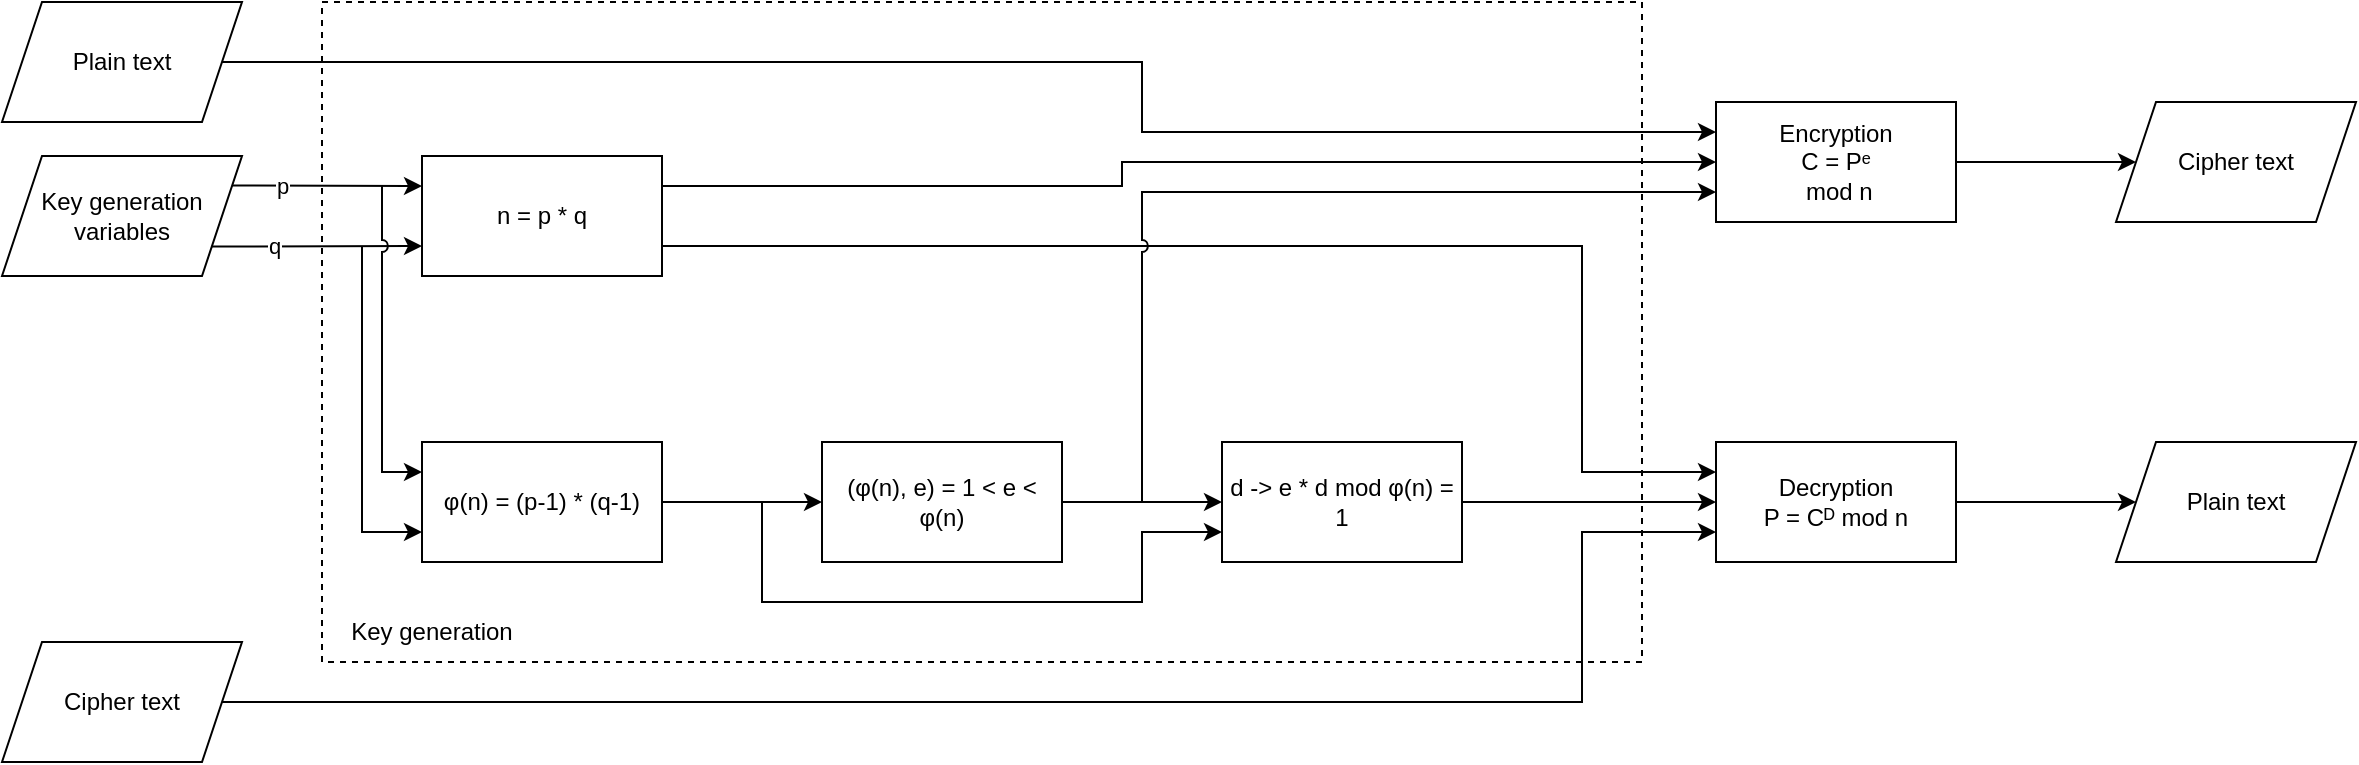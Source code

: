 <mxfile version="22.1.16" type="device">
  <diagram id="C5RBs43oDa-KdzZeNtuy" name="Page-1">
    <mxGraphModel dx="1646" dy="482" grid="1" gridSize="10" guides="1" tooltips="1" connect="1" arrows="1" fold="1" page="1" pageScale="1" pageWidth="827" pageHeight="1169" math="0" shadow="0">
      <root>
        <mxCell id="WIyWlLk6GJQsqaUBKTNV-0" />
        <mxCell id="WIyWlLk6GJQsqaUBKTNV-1" parent="WIyWlLk6GJQsqaUBKTNV-0" />
        <mxCell id="RHyhjcAiuvz86e3YybD6-36" value="" style="whiteSpace=wrap;html=1;dashed=1;fillColor=none;" vertex="1" parent="WIyWlLk6GJQsqaUBKTNV-1">
          <mxGeometry x="10" y="20" width="660" height="330" as="geometry" />
        </mxCell>
        <mxCell id="RHyhjcAiuvz86e3YybD6-23" style="edgeStyle=orthogonalEdgeStyle;rounded=0;orthogonalLoop=1;jettySize=auto;html=1;exitX=1;exitY=0.25;exitDx=0;exitDy=0;entryX=0;entryY=0.5;entryDx=0;entryDy=0;" edge="1" parent="WIyWlLk6GJQsqaUBKTNV-1" source="RHyhjcAiuvz86e3YybD6-0" target="RHyhjcAiuvz86e3YybD6-19">
          <mxGeometry relative="1" as="geometry">
            <Array as="points">
              <mxPoint x="410" y="112" />
              <mxPoint x="410" y="100" />
            </Array>
          </mxGeometry>
        </mxCell>
        <mxCell id="RHyhjcAiuvz86e3YybD6-25" style="edgeStyle=orthogonalEdgeStyle;rounded=0;orthogonalLoop=1;jettySize=auto;html=1;exitX=1;exitY=0.75;exitDx=0;exitDy=0;entryX=0;entryY=0.25;entryDx=0;entryDy=0;" edge="1" parent="WIyWlLk6GJQsqaUBKTNV-1" source="RHyhjcAiuvz86e3YybD6-0" target="RHyhjcAiuvz86e3YybD6-16">
          <mxGeometry relative="1" as="geometry">
            <Array as="points">
              <mxPoint x="640" y="142" />
              <mxPoint x="640" y="255" />
            </Array>
          </mxGeometry>
        </mxCell>
        <mxCell id="RHyhjcAiuvz86e3YybD6-0" value="n = p * q" style="rounded=0;whiteSpace=wrap;html=1;" vertex="1" parent="WIyWlLk6GJQsqaUBKTNV-1">
          <mxGeometry x="60" y="97" width="120" height="60" as="geometry" />
        </mxCell>
        <mxCell id="RHyhjcAiuvz86e3YybD6-10" value="" style="edgeStyle=orthogonalEdgeStyle;rounded=0;orthogonalLoop=1;jettySize=auto;html=1;" edge="1" parent="WIyWlLk6GJQsqaUBKTNV-1" source="RHyhjcAiuvz86e3YybD6-1" target="RHyhjcAiuvz86e3YybD6-9">
          <mxGeometry relative="1" as="geometry" />
        </mxCell>
        <mxCell id="RHyhjcAiuvz86e3YybD6-1" value="φ(n) = (p-1) * (q-1)" style="rounded=0;whiteSpace=wrap;html=1;" vertex="1" parent="WIyWlLk6GJQsqaUBKTNV-1">
          <mxGeometry x="60" y="240" width="120" height="60" as="geometry" />
        </mxCell>
        <mxCell id="RHyhjcAiuvz86e3YybD6-2" value="" style="endArrow=classic;html=1;rounded=0;entryX=0;entryY=0.25;entryDx=0;entryDy=0;exitX=0.955;exitY=0.245;exitDx=0;exitDy=0;exitPerimeter=0;" edge="1" parent="WIyWlLk6GJQsqaUBKTNV-1" source="RHyhjcAiuvz86e3YybD6-31" target="RHyhjcAiuvz86e3YybD6-0">
          <mxGeometry width="50" height="50" relative="1" as="geometry">
            <mxPoint x="-34" y="111" as="sourcePoint" />
            <mxPoint x="380" y="190" as="targetPoint" />
          </mxGeometry>
        </mxCell>
        <mxCell id="RHyhjcAiuvz86e3YybD6-6" value="p" style="edgeLabel;html=1;align=center;verticalAlign=middle;resizable=0;points=[];" vertex="1" connectable="0" parent="RHyhjcAiuvz86e3YybD6-2">
          <mxGeometry x="-0.382" relative="1" as="geometry">
            <mxPoint x="-4" as="offset" />
          </mxGeometry>
        </mxCell>
        <mxCell id="RHyhjcAiuvz86e3YybD6-3" value="" style="endArrow=classic;html=1;rounded=0;entryX=0;entryY=0.75;entryDx=0;entryDy=0;exitX=0.872;exitY=0.754;exitDx=0;exitDy=0;exitPerimeter=0;" edge="1" parent="WIyWlLk6GJQsqaUBKTNV-1" source="RHyhjcAiuvz86e3YybD6-31" target="RHyhjcAiuvz86e3YybD6-0">
          <mxGeometry width="50" height="50" relative="1" as="geometry">
            <mxPoint x="-40" y="142" as="sourcePoint" />
            <mxPoint x="60" y="140" as="targetPoint" />
          </mxGeometry>
        </mxCell>
        <mxCell id="RHyhjcAiuvz86e3YybD6-7" value="q" style="edgeLabel;html=1;align=center;verticalAlign=middle;resizable=0;points=[];" vertex="1" connectable="0" parent="RHyhjcAiuvz86e3YybD6-3">
          <mxGeometry x="-0.402" relative="1" as="geometry">
            <mxPoint as="offset" />
          </mxGeometry>
        </mxCell>
        <mxCell id="RHyhjcAiuvz86e3YybD6-12" value="" style="edgeStyle=orthogonalEdgeStyle;rounded=0;orthogonalLoop=1;jettySize=auto;html=1;" edge="1" parent="WIyWlLk6GJQsqaUBKTNV-1" source="RHyhjcAiuvz86e3YybD6-9" target="RHyhjcAiuvz86e3YybD6-11">
          <mxGeometry relative="1" as="geometry" />
        </mxCell>
        <mxCell id="RHyhjcAiuvz86e3YybD6-9" value="(φ(n), e) = 1 &amp;lt; e &amp;lt; φ(n)" style="whiteSpace=wrap;html=1;rounded=0;" vertex="1" parent="WIyWlLk6GJQsqaUBKTNV-1">
          <mxGeometry x="260" y="240" width="120" height="60" as="geometry" />
        </mxCell>
        <mxCell id="RHyhjcAiuvz86e3YybD6-28" style="edgeStyle=orthogonalEdgeStyle;rounded=0;orthogonalLoop=1;jettySize=auto;html=1;exitX=1;exitY=0.5;exitDx=0;exitDy=0;entryX=0;entryY=0.5;entryDx=0;entryDy=0;" edge="1" parent="WIyWlLk6GJQsqaUBKTNV-1" source="RHyhjcAiuvz86e3YybD6-11" target="RHyhjcAiuvz86e3YybD6-16">
          <mxGeometry relative="1" as="geometry" />
        </mxCell>
        <mxCell id="RHyhjcAiuvz86e3YybD6-11" value="d -&amp;gt; e * d mod φ(n) = 1" style="whiteSpace=wrap;html=1;rounded=0;" vertex="1" parent="WIyWlLk6GJQsqaUBKTNV-1">
          <mxGeometry x="460" y="240" width="120" height="60" as="geometry" />
        </mxCell>
        <mxCell id="RHyhjcAiuvz86e3YybD6-13" value="" style="endArrow=classic;html=1;rounded=0;entryX=0;entryY=0.25;entryDx=0;entryDy=0;jumpStyle=arc;" edge="1" parent="WIyWlLk6GJQsqaUBKTNV-1" target="RHyhjcAiuvz86e3YybD6-1">
          <mxGeometry width="50" height="50" relative="1" as="geometry">
            <mxPoint x="40" y="112" as="sourcePoint" />
            <mxPoint x="380" y="190" as="targetPoint" />
            <Array as="points">
              <mxPoint x="40" y="255" />
            </Array>
          </mxGeometry>
        </mxCell>
        <mxCell id="RHyhjcAiuvz86e3YybD6-14" value="" style="endArrow=classic;html=1;rounded=0;entryX=0;entryY=0.75;entryDx=0;entryDy=0;" edge="1" parent="WIyWlLk6GJQsqaUBKTNV-1" target="RHyhjcAiuvz86e3YybD6-1">
          <mxGeometry width="50" height="50" relative="1" as="geometry">
            <mxPoint x="30" y="142" as="sourcePoint" />
            <mxPoint x="380" y="190" as="targetPoint" />
            <Array as="points">
              <mxPoint x="30" y="285" />
            </Array>
          </mxGeometry>
        </mxCell>
        <mxCell id="RHyhjcAiuvz86e3YybD6-15" value="" style="endArrow=classic;html=1;rounded=0;entryX=0;entryY=0.75;entryDx=0;entryDy=0;" edge="1" parent="WIyWlLk6GJQsqaUBKTNV-1" target="RHyhjcAiuvz86e3YybD6-11">
          <mxGeometry width="50" height="50" relative="1" as="geometry">
            <mxPoint x="230" y="270" as="sourcePoint" />
            <mxPoint x="340" y="180" as="targetPoint" />
            <Array as="points">
              <mxPoint x="230" y="320" />
              <mxPoint x="420" y="320" />
              <mxPoint x="420" y="285" />
            </Array>
          </mxGeometry>
        </mxCell>
        <mxCell id="RHyhjcAiuvz86e3YybD6-18" value="" style="edgeStyle=orthogonalEdgeStyle;rounded=0;orthogonalLoop=1;jettySize=auto;html=1;" edge="1" parent="WIyWlLk6GJQsqaUBKTNV-1" source="RHyhjcAiuvz86e3YybD6-16" target="RHyhjcAiuvz86e3YybD6-17">
          <mxGeometry relative="1" as="geometry" />
        </mxCell>
        <mxCell id="RHyhjcAiuvz86e3YybD6-16" value="Decryption&lt;br&gt;P = Cᴰ mod n" style="rounded=0;whiteSpace=wrap;html=1;" vertex="1" parent="WIyWlLk6GJQsqaUBKTNV-1">
          <mxGeometry x="707" y="240" width="120" height="60" as="geometry" />
        </mxCell>
        <mxCell id="RHyhjcAiuvz86e3YybD6-17" value="Plain text" style="shape=parallelogram;perimeter=parallelogramPerimeter;whiteSpace=wrap;html=1;fixedSize=1;rounded=0;" vertex="1" parent="WIyWlLk6GJQsqaUBKTNV-1">
          <mxGeometry x="907" y="240" width="120" height="60" as="geometry" />
        </mxCell>
        <mxCell id="RHyhjcAiuvz86e3YybD6-30" style="edgeStyle=orthogonalEdgeStyle;rounded=0;orthogonalLoop=1;jettySize=auto;html=1;exitX=1;exitY=0.5;exitDx=0;exitDy=0;entryX=0;entryY=0.5;entryDx=0;entryDy=0;" edge="1" parent="WIyWlLk6GJQsqaUBKTNV-1" source="RHyhjcAiuvz86e3YybD6-19" target="RHyhjcAiuvz86e3YybD6-29">
          <mxGeometry relative="1" as="geometry" />
        </mxCell>
        <mxCell id="RHyhjcAiuvz86e3YybD6-19" value="Encryption&lt;br&gt;C = Pᵉ&lt;br&gt;&amp;nbsp;mod n" style="rounded=0;whiteSpace=wrap;html=1;" vertex="1" parent="WIyWlLk6GJQsqaUBKTNV-1">
          <mxGeometry x="707" y="70" width="120" height="60" as="geometry" />
        </mxCell>
        <mxCell id="RHyhjcAiuvz86e3YybD6-20" value="" style="endArrow=classic;html=1;rounded=0;entryX=0;entryY=0.75;entryDx=0;entryDy=0;jumpStyle=arc;" edge="1" parent="WIyWlLk6GJQsqaUBKTNV-1" target="RHyhjcAiuvz86e3YybD6-19">
          <mxGeometry width="50" height="50" relative="1" as="geometry">
            <mxPoint x="420" y="270" as="sourcePoint" />
            <mxPoint x="580" y="110" as="targetPoint" />
            <Array as="points">
              <mxPoint x="420" y="190" />
              <mxPoint x="420" y="115" />
            </Array>
          </mxGeometry>
        </mxCell>
        <mxCell id="RHyhjcAiuvz86e3YybD6-22" style="edgeStyle=orthogonalEdgeStyle;rounded=0;orthogonalLoop=1;jettySize=auto;html=1;exitX=1;exitY=0.5;exitDx=0;exitDy=0;entryX=0;entryY=0.25;entryDx=0;entryDy=0;" edge="1" parent="WIyWlLk6GJQsqaUBKTNV-1" source="RHyhjcAiuvz86e3YybD6-21" target="RHyhjcAiuvz86e3YybD6-19">
          <mxGeometry relative="1" as="geometry">
            <Array as="points">
              <mxPoint x="420" y="50" />
              <mxPoint x="420" y="85" />
            </Array>
          </mxGeometry>
        </mxCell>
        <mxCell id="RHyhjcAiuvz86e3YybD6-21" value="Plain text" style="shape=parallelogram;perimeter=parallelogramPerimeter;whiteSpace=wrap;html=1;fixedSize=1;" vertex="1" parent="WIyWlLk6GJQsqaUBKTNV-1">
          <mxGeometry x="-150" y="20" width="120" height="60" as="geometry" />
        </mxCell>
        <mxCell id="RHyhjcAiuvz86e3YybD6-27" style="edgeStyle=orthogonalEdgeStyle;rounded=0;orthogonalLoop=1;jettySize=auto;html=1;exitX=1;exitY=0.5;exitDx=0;exitDy=0;entryX=0;entryY=0.75;entryDx=0;entryDy=0;" edge="1" parent="WIyWlLk6GJQsqaUBKTNV-1" source="RHyhjcAiuvz86e3YybD6-26" target="RHyhjcAiuvz86e3YybD6-16">
          <mxGeometry relative="1" as="geometry">
            <Array as="points">
              <mxPoint x="640" y="370" />
              <mxPoint x="640" y="285" />
            </Array>
          </mxGeometry>
        </mxCell>
        <mxCell id="RHyhjcAiuvz86e3YybD6-26" value="Cipher text" style="shape=parallelogram;perimeter=parallelogramPerimeter;whiteSpace=wrap;html=1;fixedSize=1;" vertex="1" parent="WIyWlLk6GJQsqaUBKTNV-1">
          <mxGeometry x="-150" y="340" width="120" height="60" as="geometry" />
        </mxCell>
        <mxCell id="RHyhjcAiuvz86e3YybD6-29" value="Cipher text" style="shape=parallelogram;perimeter=parallelogramPerimeter;whiteSpace=wrap;html=1;fixedSize=1;" vertex="1" parent="WIyWlLk6GJQsqaUBKTNV-1">
          <mxGeometry x="907" y="70" width="120" height="60" as="geometry" />
        </mxCell>
        <mxCell id="RHyhjcAiuvz86e3YybD6-31" value="Key generation variables" style="shape=parallelogram;perimeter=parallelogramPerimeter;whiteSpace=wrap;html=1;fixedSize=1;" vertex="1" parent="WIyWlLk6GJQsqaUBKTNV-1">
          <mxGeometry x="-150" y="97" width="120" height="60" as="geometry" />
        </mxCell>
        <mxCell id="RHyhjcAiuvz86e3YybD6-37" value="Key generation" style="text;html=1;strokeColor=none;fillColor=none;align=center;verticalAlign=middle;whiteSpace=wrap;rounded=0;" vertex="1" parent="WIyWlLk6GJQsqaUBKTNV-1">
          <mxGeometry x="10" y="320" width="110" height="30" as="geometry" />
        </mxCell>
      </root>
    </mxGraphModel>
  </diagram>
</mxfile>
